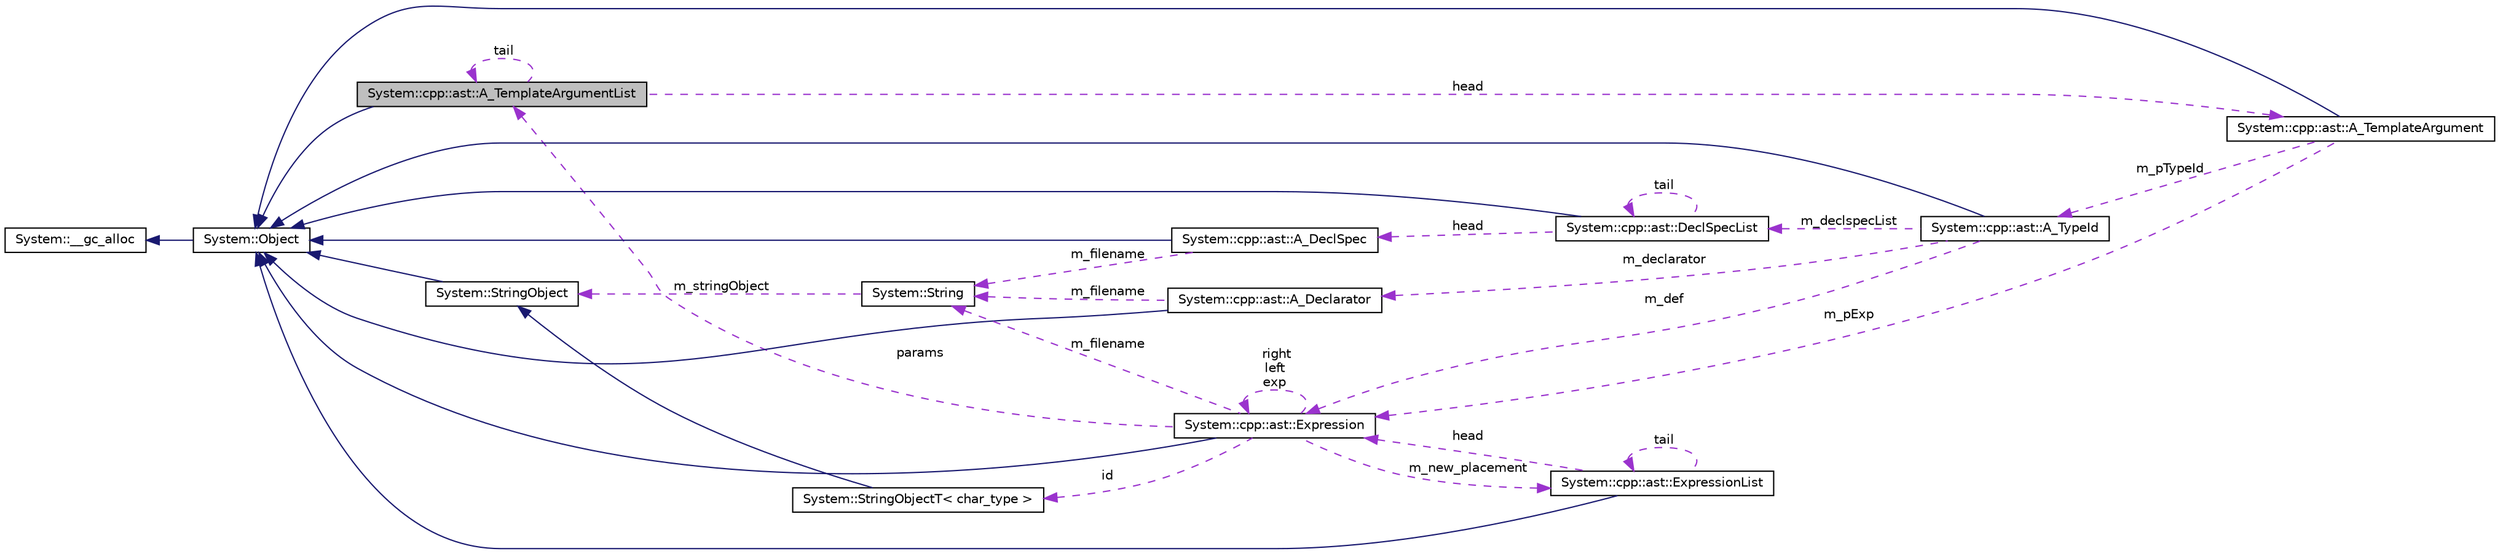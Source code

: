 digraph G
{
  edge [fontname="Helvetica",fontsize="10",labelfontname="Helvetica",labelfontsize="10"];
  node [fontname="Helvetica",fontsize="10",shape=record];
  rankdir="LR";
  Node1 [label="System::cpp::ast::A_TemplateArgumentList",height=0.2,width=0.4,color="black", fillcolor="grey75", style="filled" fontcolor="black"];
  Node2 -> Node1 [dir="back",color="midnightblue",fontsize="10",style="solid",fontname="Helvetica"];
  Node2 [label="System::Object",height=0.2,width=0.4,color="black", fillcolor="white", style="filled",URL="$class_system_1_1_object.html"];
  Node3 -> Node2 [dir="back",color="midnightblue",fontsize="10",style="solid",fontname="Helvetica"];
  Node3 [label="System::__gc_alloc",height=0.2,width=0.4,color="black", fillcolor="white", style="filled",URL="$class_system_1_1____gc__alloc.html"];
  Node1 -> Node1 [dir="back",color="darkorchid3",fontsize="10",style="dashed",label=" tail" ,fontname="Helvetica"];
  Node4 -> Node1 [dir="back",color="darkorchid3",fontsize="10",style="dashed",label=" head" ,fontname="Helvetica"];
  Node4 [label="System::cpp::ast::A_TemplateArgument",height=0.2,width=0.4,color="black", fillcolor="white", style="filled",URL="$class_system_1_1cpp_1_1ast_1_1_a___template_argument.html"];
  Node2 -> Node4 [dir="back",color="midnightblue",fontsize="10",style="solid",fontname="Helvetica"];
  Node5 -> Node4 [dir="back",color="darkorchid3",fontsize="10",style="dashed",label=" m_pTypeId" ,fontname="Helvetica"];
  Node5 [label="System::cpp::ast::A_TypeId",height=0.2,width=0.4,color="black", fillcolor="white", style="filled",URL="$class_system_1_1cpp_1_1ast_1_1_a___type_id.html"];
  Node2 -> Node5 [dir="back",color="midnightblue",fontsize="10",style="solid",fontname="Helvetica"];
  Node6 -> Node5 [dir="back",color="darkorchid3",fontsize="10",style="dashed",label=" m_declspecList" ,fontname="Helvetica"];
  Node6 [label="System::cpp::ast::DeclSpecList",height=0.2,width=0.4,color="black", fillcolor="white", style="filled",URL="$class_system_1_1cpp_1_1ast_1_1_decl_spec_list.html"];
  Node2 -> Node6 [dir="back",color="midnightblue",fontsize="10",style="solid",fontname="Helvetica"];
  Node6 -> Node6 [dir="back",color="darkorchid3",fontsize="10",style="dashed",label=" tail" ,fontname="Helvetica"];
  Node7 -> Node6 [dir="back",color="darkorchid3",fontsize="10",style="dashed",label=" head" ,fontname="Helvetica"];
  Node7 [label="System::cpp::ast::A_DeclSpec",height=0.2,width=0.4,color="black", fillcolor="white", style="filled",URL="$class_system_1_1cpp_1_1ast_1_1_a___decl_spec.html"];
  Node2 -> Node7 [dir="back",color="midnightblue",fontsize="10",style="solid",fontname="Helvetica"];
  Node8 -> Node7 [dir="back",color="darkorchid3",fontsize="10",style="dashed",label=" m_filename" ,fontname="Helvetica"];
  Node8 [label="System::String",height=0.2,width=0.4,color="black", fillcolor="white", style="filled",URL="$class_system_1_1_string.html"];
  Node9 -> Node8 [dir="back",color="darkorchid3",fontsize="10",style="dashed",label=" m_stringObject" ,fontname="Helvetica"];
  Node9 [label="System::StringObject",height=0.2,width=0.4,color="black", fillcolor="white", style="filled",URL="$class_system_1_1_string_object.html"];
  Node2 -> Node9 [dir="back",color="midnightblue",fontsize="10",style="solid",fontname="Helvetica"];
  Node10 -> Node5 [dir="back",color="darkorchid3",fontsize="10",style="dashed",label=" m_declarator" ,fontname="Helvetica"];
  Node10 [label="System::cpp::ast::A_Declarator",height=0.2,width=0.4,color="black", fillcolor="white", style="filled",URL="$class_system_1_1cpp_1_1ast_1_1_a___declarator.html"];
  Node2 -> Node10 [dir="back",color="midnightblue",fontsize="10",style="solid",fontname="Helvetica"];
  Node8 -> Node10 [dir="back",color="darkorchid3",fontsize="10",style="dashed",label=" m_filename" ,fontname="Helvetica"];
  Node11 -> Node5 [dir="back",color="darkorchid3",fontsize="10",style="dashed",label=" m_def" ,fontname="Helvetica"];
  Node11 [label="System::cpp::ast::Expression",height=0.2,width=0.4,color="black", fillcolor="white", style="filled",URL="$class_system_1_1cpp_1_1ast_1_1_expression.html"];
  Node2 -> Node11 [dir="back",color="midnightblue",fontsize="10",style="solid",fontname="Helvetica"];
  Node8 -> Node11 [dir="back",color="darkorchid3",fontsize="10",style="dashed",label=" m_filename" ,fontname="Helvetica"];
  Node12 -> Node11 [dir="back",color="darkorchid3",fontsize="10",style="dashed",label=" m_new_placement" ,fontname="Helvetica"];
  Node12 [label="System::cpp::ast::ExpressionList",height=0.2,width=0.4,color="black", fillcolor="white", style="filled",URL="$class_system_1_1cpp_1_1ast_1_1_expression_list.html"];
  Node2 -> Node12 [dir="back",color="midnightblue",fontsize="10",style="solid",fontname="Helvetica"];
  Node12 -> Node12 [dir="back",color="darkorchid3",fontsize="10",style="dashed",label=" tail" ,fontname="Helvetica"];
  Node11 -> Node12 [dir="back",color="darkorchid3",fontsize="10",style="dashed",label=" head" ,fontname="Helvetica"];
  Node11 -> Node11 [dir="back",color="darkorchid3",fontsize="10",style="dashed",label=" right\nleft\nexp" ,fontname="Helvetica"];
  Node1 -> Node11 [dir="back",color="darkorchid3",fontsize="10",style="dashed",label=" params" ,fontname="Helvetica"];
  Node13 -> Node11 [dir="back",color="darkorchid3",fontsize="10",style="dashed",label=" id" ,fontname="Helvetica"];
  Node13 [label="System::StringObjectT\< char_type \>",height=0.2,width=0.4,color="black", fillcolor="white", style="filled",URL="$class_system_1_1_string_object_t.html"];
  Node9 -> Node13 [dir="back",color="midnightblue",fontsize="10",style="solid",fontname="Helvetica"];
  Node11 -> Node4 [dir="back",color="darkorchid3",fontsize="10",style="dashed",label=" m_pExp" ,fontname="Helvetica"];
}
